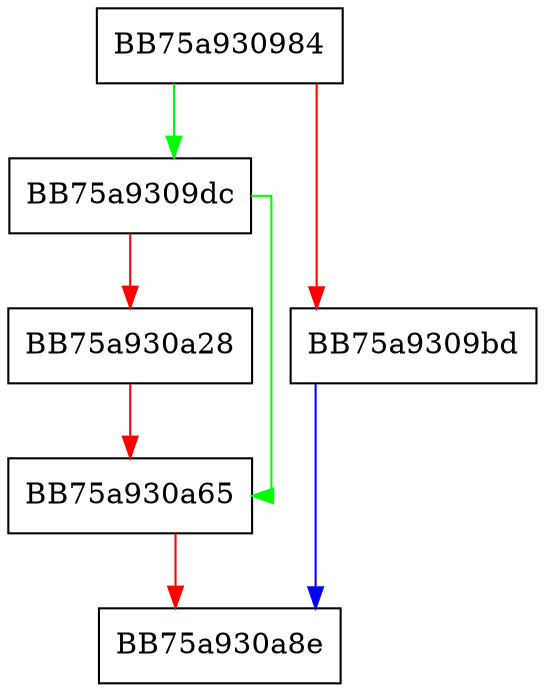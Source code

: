 digraph _get_last_error_as_string {
  node [shape="box"];
  graph [splines=ortho];
  BB75a930984 -> BB75a9309dc [color="green"];
  BB75a930984 -> BB75a9309bd [color="red"];
  BB75a9309bd -> BB75a930a8e [color="blue"];
  BB75a9309dc -> BB75a930a65 [color="green"];
  BB75a9309dc -> BB75a930a28 [color="red"];
  BB75a930a28 -> BB75a930a65 [color="red"];
  BB75a930a65 -> BB75a930a8e [color="red"];
}